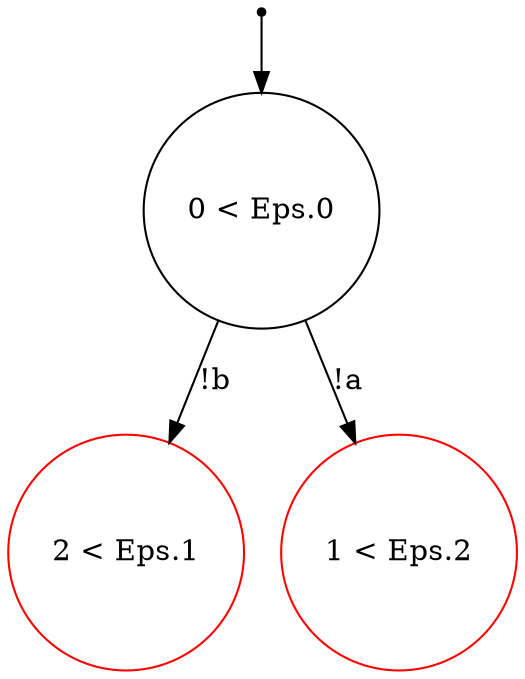 digraph {
 node [shape=point] ENTRY
 node [shape=circle]
2 [label="2 < Eps.1
" color="red"]
1 [label="1 < Eps.2
" color="red"]
0 [label="0 < Eps.0
"]
ENTRY -> 0
0 -> 1 [label="!a"]
0 -> 2 [label="!b"]

}
